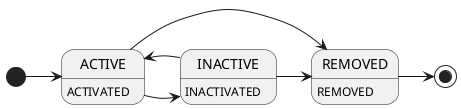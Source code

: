 @startuml lifecycle_vc_plan
state ACTIVE: ACTIVATED
state INACTIVE: INACTIVATED
state REMOVED: REMOVED

[*] -> ACTIVE
ACTIVE -> INACTIVE
INACTIVE -> ACTIVE
ACTIVE -> REMOVED
INACTIVE -> REMOVED
REMOVED -> [*]

@enduml

